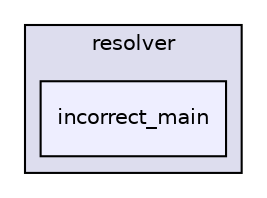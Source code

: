 digraph "gulp-src/node_modules/gulp/node_modules/liftoff/node_modules/resolve/test/resolver/incorrect_main" {
  compound=true
  node [ fontsize="10", fontname="Helvetica"];
  edge [ labelfontsize="10", labelfontname="Helvetica"];
  subgraph clusterdir_2607a2f6ff488dd408f5e9a447449b45 {
    graph [ bgcolor="#ddddee", pencolor="black", label="resolver" fontname="Helvetica", fontsize="10", URL="dir_2607a2f6ff488dd408f5e9a447449b45.html"]
  dir_dae40b10bf52502cac01aac66e27c565 [shape=box, label="incorrect_main", style="filled", fillcolor="#eeeeff", pencolor="black", URL="dir_dae40b10bf52502cac01aac66e27c565.html"];
  }
}
